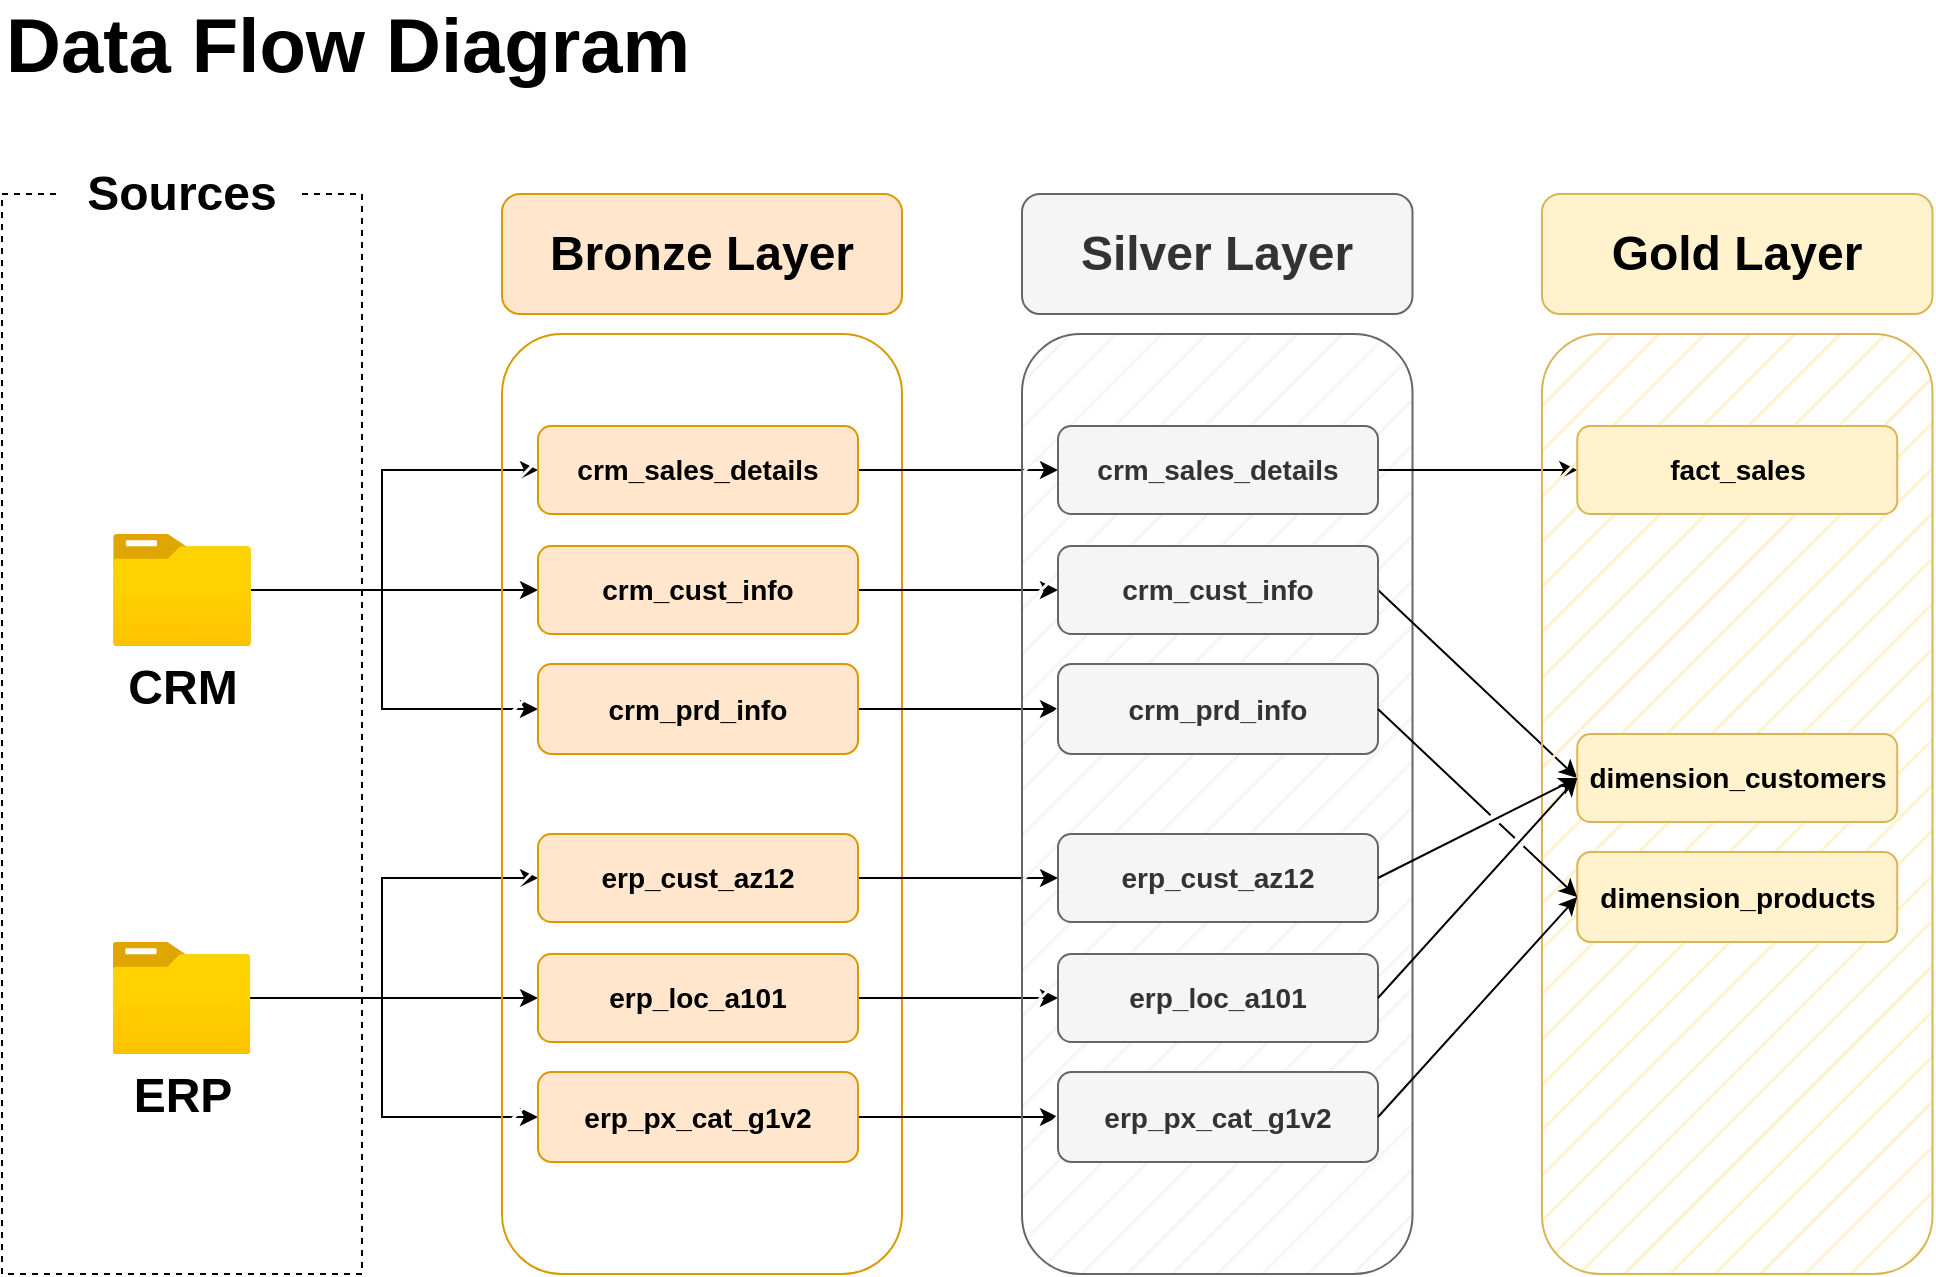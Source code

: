 <mxfile version="26.0.9">
  <diagram name="Data Flow Diagram" id="tsn20rtRuq3Z2wO6vqB2">
    <mxGraphModel dx="1363" dy="1349" grid="0" gridSize="10" guides="1" tooltips="1" connect="1" arrows="1" fold="1" page="0" pageScale="1" pageWidth="827" pageHeight="1169" math="0" shadow="0">
      <root>
        <mxCell id="0" />
        <mxCell id="1" parent="0" />
        <mxCell id="By14PTBqK2mJS9pY_BCQ-1" value="" style="rounded=0;whiteSpace=wrap;html=1;fillColor=none;dashed=1;" parent="1" vertex="1">
          <mxGeometry x="100" y="70" width="180" height="540" as="geometry" />
        </mxCell>
        <mxCell id="By14PTBqK2mJS9pY_BCQ-2" value="&lt;font style=&quot;font-size: 24px;&quot;&gt;&lt;b&gt;Sources&lt;/b&gt;&lt;/font&gt;" style="rounded=1;whiteSpace=wrap;html=1;strokeColor=none;" parent="1" vertex="1">
          <mxGeometry x="130" y="40" width="120" height="60" as="geometry" />
        </mxCell>
        <mxCell id="By14PTBqK2mJS9pY_BCQ-18" style="edgeStyle=orthogonalEdgeStyle;rounded=0;orthogonalLoop=1;jettySize=auto;html=1;entryX=0;entryY=0.5;entryDx=0;entryDy=0;" parent="1" source="By14PTBqK2mJS9pY_BCQ-3" target="By14PTBqK2mJS9pY_BCQ-10" edge="1">
          <mxGeometry relative="1" as="geometry" />
        </mxCell>
        <mxCell id="By14PTBqK2mJS9pY_BCQ-19" style="edgeStyle=orthogonalEdgeStyle;rounded=0;orthogonalLoop=1;jettySize=auto;html=1;entryX=0;entryY=0.5;entryDx=0;entryDy=0;" parent="1" source="By14PTBqK2mJS9pY_BCQ-3" target="By14PTBqK2mJS9pY_BCQ-9" edge="1">
          <mxGeometry relative="1" as="geometry">
            <Array as="points">
              <mxPoint x="290" y="268" />
              <mxPoint x="290" y="208" />
            </Array>
          </mxGeometry>
        </mxCell>
        <mxCell id="By14PTBqK2mJS9pY_BCQ-20" style="edgeStyle=orthogonalEdgeStyle;rounded=0;orthogonalLoop=1;jettySize=auto;html=1;entryX=0;entryY=0.5;entryDx=0;entryDy=0;" parent="1" source="By14PTBqK2mJS9pY_BCQ-3" target="By14PTBqK2mJS9pY_BCQ-11" edge="1">
          <mxGeometry relative="1" as="geometry">
            <Array as="points">
              <mxPoint x="290" y="268" />
              <mxPoint x="290" y="328" />
            </Array>
          </mxGeometry>
        </mxCell>
        <mxCell id="By14PTBqK2mJS9pY_BCQ-3" value="&lt;font style=&quot;font-size: 24px;&quot;&gt;&lt;b&gt;CRM&lt;/b&gt;&lt;/font&gt;" style="image;aspect=fixed;html=1;points=[];align=center;fontSize=12;image=img/lib/azure2/general/Folder_Blank.svg;" parent="1" vertex="1">
          <mxGeometry x="155.5" y="240" width="69" height="56.0" as="geometry" />
        </mxCell>
        <mxCell id="By14PTBqK2mJS9pY_BCQ-21" style="edgeStyle=orthogonalEdgeStyle;rounded=0;orthogonalLoop=1;jettySize=auto;html=1;entryX=0;entryY=0.5;entryDx=0;entryDy=0;" parent="1" source="By14PTBqK2mJS9pY_BCQ-6" target="By14PTBqK2mJS9pY_BCQ-13" edge="1">
          <mxGeometry relative="1" as="geometry" />
        </mxCell>
        <mxCell id="By14PTBqK2mJS9pY_BCQ-22" style="edgeStyle=orthogonalEdgeStyle;rounded=0;orthogonalLoop=1;jettySize=auto;html=1;entryX=0;entryY=0.5;entryDx=0;entryDy=0;" parent="1" source="By14PTBqK2mJS9pY_BCQ-6" target="By14PTBqK2mJS9pY_BCQ-12" edge="1">
          <mxGeometry relative="1" as="geometry">
            <Array as="points">
              <mxPoint x="290" y="472" />
              <mxPoint x="290" y="412" />
            </Array>
          </mxGeometry>
        </mxCell>
        <mxCell id="By14PTBqK2mJS9pY_BCQ-23" style="edgeStyle=orthogonalEdgeStyle;rounded=0;orthogonalLoop=1;jettySize=auto;html=1;entryX=0;entryY=0.5;entryDx=0;entryDy=0;" parent="1" source="By14PTBqK2mJS9pY_BCQ-6" target="By14PTBqK2mJS9pY_BCQ-14" edge="1">
          <mxGeometry relative="1" as="geometry">
            <Array as="points">
              <mxPoint x="290" y="472" />
              <mxPoint x="290" y="532" />
            </Array>
          </mxGeometry>
        </mxCell>
        <mxCell id="By14PTBqK2mJS9pY_BCQ-6" value="&lt;font style=&quot;font-size: 24px;&quot;&gt;&lt;b&gt;ERP&lt;/b&gt;&lt;/font&gt;" style="image;aspect=fixed;html=1;points=[];align=center;fontSize=12;image=img/lib/azure2/general/Folder_Blank.svg;" parent="1" vertex="1">
          <mxGeometry x="155.25" y="444" width="69" height="56.0" as="geometry" />
        </mxCell>
        <mxCell id="By14PTBqK2mJS9pY_BCQ-7" value="" style="rounded=1;whiteSpace=wrap;html=1;fillColor=default;strokeColor=#d79b00;fillStyle=hatch;" parent="1" vertex="1">
          <mxGeometry x="350" y="140" width="200" height="470" as="geometry" />
        </mxCell>
        <mxCell id="By14PTBqK2mJS9pY_BCQ-8" value="&lt;font style=&quot;font-size: 24px;&quot;&gt;&lt;b&gt;Bronze Layer&lt;/b&gt;&lt;/font&gt;" style="rounded=1;whiteSpace=wrap;html=1;fillColor=#ffe6cc;strokeColor=#d79b00;" parent="1" vertex="1">
          <mxGeometry x="350" y="70" width="200" height="60" as="geometry" />
        </mxCell>
        <mxCell id="uXVKhXvK3lmZ2qDpr9pq-9" style="edgeStyle=orthogonalEdgeStyle;rounded=0;orthogonalLoop=1;jettySize=auto;html=1;entryX=0;entryY=0.5;entryDx=0;entryDy=0;" parent="1" source="By14PTBqK2mJS9pY_BCQ-9" target="uXVKhXvK3lmZ2qDpr9pq-3" edge="1">
          <mxGeometry relative="1" as="geometry" />
        </mxCell>
        <mxCell id="By14PTBqK2mJS9pY_BCQ-9" value="&lt;font style=&quot;font-size: 14px;&quot;&gt;&lt;b style=&quot;&quot;&gt;crm_sales_details&lt;/b&gt;&lt;/font&gt;" style="rounded=1;whiteSpace=wrap;html=1;fillColor=#ffe6cc;strokeColor=#d79b00;" parent="1" vertex="1">
          <mxGeometry x="368" y="186" width="160" height="44" as="geometry" />
        </mxCell>
        <mxCell id="uXVKhXvK3lmZ2qDpr9pq-10" style="edgeStyle=orthogonalEdgeStyle;rounded=0;orthogonalLoop=1;jettySize=auto;html=1;entryX=0;entryY=0.5;entryDx=0;entryDy=0;" parent="1" source="By14PTBqK2mJS9pY_BCQ-10" target="uXVKhXvK3lmZ2qDpr9pq-4" edge="1">
          <mxGeometry relative="1" as="geometry" />
        </mxCell>
        <mxCell id="By14PTBqK2mJS9pY_BCQ-10" value="&lt;font style=&quot;font-size: 14px;&quot;&gt;&lt;b style=&quot;&quot;&gt;crm_cust_info&lt;/b&gt;&lt;/font&gt;" style="rounded=1;whiteSpace=wrap;html=1;fillColor=#ffe6cc;strokeColor=#d79b00;" parent="1" vertex="1">
          <mxGeometry x="368" y="246" width="160" height="44" as="geometry" />
        </mxCell>
        <mxCell id="uXVKhXvK3lmZ2qDpr9pq-11" style="edgeStyle=orthogonalEdgeStyle;rounded=0;orthogonalLoop=1;jettySize=auto;html=1;entryX=0;entryY=0.5;entryDx=0;entryDy=0;" parent="1" source="By14PTBqK2mJS9pY_BCQ-11" target="uXVKhXvK3lmZ2qDpr9pq-5" edge="1">
          <mxGeometry relative="1" as="geometry" />
        </mxCell>
        <mxCell id="By14PTBqK2mJS9pY_BCQ-11" value="&lt;font style=&quot;font-size: 14px;&quot;&gt;&lt;b style=&quot;&quot;&gt;crm_prd_info&lt;/b&gt;&lt;/font&gt;" style="rounded=1;whiteSpace=wrap;html=1;fillColor=#ffe6cc;strokeColor=#d79b00;" parent="1" vertex="1">
          <mxGeometry x="368" y="305" width="160" height="45" as="geometry" />
        </mxCell>
        <mxCell id="uXVKhXvK3lmZ2qDpr9pq-12" style="edgeStyle=orthogonalEdgeStyle;rounded=0;orthogonalLoop=1;jettySize=auto;html=1;entryX=0;entryY=0.5;entryDx=0;entryDy=0;" parent="1" source="By14PTBqK2mJS9pY_BCQ-12" target="uXVKhXvK3lmZ2qDpr9pq-6" edge="1">
          <mxGeometry relative="1" as="geometry" />
        </mxCell>
        <mxCell id="By14PTBqK2mJS9pY_BCQ-12" value="&lt;font style=&quot;font-size: 14px;&quot;&gt;&lt;b style=&quot;&quot;&gt;erp_cust_az12&lt;/b&gt;&lt;/font&gt;" style="rounded=1;whiteSpace=wrap;html=1;fillColor=#ffe6cc;strokeColor=#d79b00;" parent="1" vertex="1">
          <mxGeometry x="368" y="390" width="160" height="44" as="geometry" />
        </mxCell>
        <mxCell id="uXVKhXvK3lmZ2qDpr9pq-13" style="edgeStyle=orthogonalEdgeStyle;rounded=0;orthogonalLoop=1;jettySize=auto;html=1;entryX=0;entryY=0.5;entryDx=0;entryDy=0;" parent="1" source="By14PTBqK2mJS9pY_BCQ-13" target="uXVKhXvK3lmZ2qDpr9pq-7" edge="1">
          <mxGeometry relative="1" as="geometry" />
        </mxCell>
        <mxCell id="By14PTBqK2mJS9pY_BCQ-13" value="&lt;font style=&quot;font-size: 14px;&quot;&gt;&lt;b style=&quot;&quot;&gt;erp_loc_a101&lt;/b&gt;&lt;/font&gt;" style="rounded=1;whiteSpace=wrap;html=1;fillColor=#ffe6cc;strokeColor=#d79b00;" parent="1" vertex="1">
          <mxGeometry x="368" y="450" width="160" height="44" as="geometry" />
        </mxCell>
        <mxCell id="uXVKhXvK3lmZ2qDpr9pq-14" style="edgeStyle=orthogonalEdgeStyle;rounded=0;orthogonalLoop=1;jettySize=auto;html=1;entryX=0;entryY=0.5;entryDx=0;entryDy=0;" parent="1" source="By14PTBqK2mJS9pY_BCQ-14" target="uXVKhXvK3lmZ2qDpr9pq-8" edge="1">
          <mxGeometry relative="1" as="geometry" />
        </mxCell>
        <mxCell id="By14PTBqK2mJS9pY_BCQ-14" value="&lt;font style=&quot;font-size: 14px;&quot;&gt;&lt;b style=&quot;&quot;&gt;erp_px_cat_g1v2&lt;/b&gt;&lt;/font&gt;" style="rounded=1;whiteSpace=wrap;html=1;fillColor=#ffe6cc;strokeColor=#d79b00;" parent="1" vertex="1">
          <mxGeometry x="368" y="509" width="160" height="45" as="geometry" />
        </mxCell>
        <mxCell id="By14PTBqK2mJS9pY_BCQ-24" value="&lt;font style=&quot;font-size: 38px;&quot;&gt;&lt;b style=&quot;&quot;&gt;Data Flow Diagram&lt;/b&gt;&lt;/font&gt;" style="text;html=1;align=left;verticalAlign=middle;whiteSpace=wrap;rounded=0;" parent="1" vertex="1">
          <mxGeometry x="100" y="-19" width="444.75" height="30" as="geometry" />
        </mxCell>
        <mxCell id="uXVKhXvK3lmZ2qDpr9pq-1" value="" style="rounded=1;whiteSpace=wrap;html=1;fillColor=#f5f5f5;strokeColor=#666666;fillStyle=hatch;fontColor=#333333;" parent="1" vertex="1">
          <mxGeometry x="610" y="140" width="195.25" height="470" as="geometry" />
        </mxCell>
        <mxCell id="uXVKhXvK3lmZ2qDpr9pq-2" value="&lt;font style=&quot;font-size: 24px;&quot;&gt;&lt;b&gt;Silver Layer&lt;/b&gt;&lt;/font&gt;" style="rounded=1;whiteSpace=wrap;html=1;fillColor=#f5f5f5;strokeColor=#666666;fontColor=#333333;" parent="1" vertex="1">
          <mxGeometry x="610" y="70" width="195.25" height="60" as="geometry" />
        </mxCell>
        <mxCell id="xW62JJWEFytMNbHUo4-5-9" style="edgeStyle=orthogonalEdgeStyle;rounded=0;orthogonalLoop=1;jettySize=auto;html=1;" parent="1" source="uXVKhXvK3lmZ2qDpr9pq-3" target="xW62JJWEFytMNbHUo4-5-3" edge="1">
          <mxGeometry relative="1" as="geometry" />
        </mxCell>
        <mxCell id="uXVKhXvK3lmZ2qDpr9pq-3" value="&lt;font style=&quot;font-size: 14px;&quot;&gt;&lt;b style=&quot;&quot;&gt;crm_sales_details&lt;/b&gt;&lt;/font&gt;" style="rounded=1;whiteSpace=wrap;html=1;fillColor=#f5f5f5;strokeColor=#666666;fontColor=#333333;" parent="1" vertex="1">
          <mxGeometry x="628" y="186" width="160" height="44" as="geometry" />
        </mxCell>
        <mxCell id="xW62JJWEFytMNbHUo4-5-10" style="rounded=0;orthogonalLoop=1;jettySize=auto;html=1;entryX=0;entryY=0.5;entryDx=0;entryDy=0;exitX=1;exitY=0.5;exitDx=0;exitDy=0;jumpStyle=gap;" parent="1" source="uXVKhXvK3lmZ2qDpr9pq-4" target="xW62JJWEFytMNbHUo4-5-4" edge="1">
          <mxGeometry relative="1" as="geometry" />
        </mxCell>
        <mxCell id="uXVKhXvK3lmZ2qDpr9pq-4" value="&lt;font style=&quot;font-size: 14px;&quot;&gt;&lt;b style=&quot;&quot;&gt;crm_cust_info&lt;/b&gt;&lt;/font&gt;" style="rounded=1;whiteSpace=wrap;html=1;fillColor=#f5f5f5;strokeColor=#666666;fontColor=#333333;" parent="1" vertex="1">
          <mxGeometry x="628" y="246" width="160" height="44" as="geometry" />
        </mxCell>
        <mxCell id="uXVKhXvK3lmZ2qDpr9pq-5" value="&lt;font style=&quot;font-size: 14px;&quot;&gt;&lt;b style=&quot;&quot;&gt;crm_prd_info&lt;/b&gt;&lt;/font&gt;" style="rounded=1;whiteSpace=wrap;html=1;fillColor=#f5f5f5;strokeColor=#666666;fontColor=#333333;" parent="1" vertex="1">
          <mxGeometry x="628" y="305" width="160" height="45" as="geometry" />
        </mxCell>
        <mxCell id="uXVKhXvK3lmZ2qDpr9pq-6" value="&lt;font style=&quot;font-size: 14px;&quot;&gt;&lt;b style=&quot;&quot;&gt;erp_cust_az12&lt;/b&gt;&lt;/font&gt;" style="rounded=1;whiteSpace=wrap;html=1;fillColor=#f5f5f5;strokeColor=#666666;fontColor=#333333;" parent="1" vertex="1">
          <mxGeometry x="628" y="390" width="160" height="44" as="geometry" />
        </mxCell>
        <mxCell id="uXVKhXvK3lmZ2qDpr9pq-7" value="&lt;font style=&quot;font-size: 14px;&quot;&gt;&lt;b style=&quot;&quot;&gt;erp_loc_a101&lt;/b&gt;&lt;/font&gt;" style="rounded=1;whiteSpace=wrap;html=1;fillColor=#f5f5f5;strokeColor=#666666;fontColor=#333333;" parent="1" vertex="1">
          <mxGeometry x="628" y="450" width="160" height="44" as="geometry" />
        </mxCell>
        <mxCell id="uXVKhXvK3lmZ2qDpr9pq-8" value="&lt;font style=&quot;font-size: 14px;&quot;&gt;&lt;b style=&quot;&quot;&gt;erp_px_cat_g1v2&lt;/b&gt;&lt;/font&gt;" style="rounded=1;whiteSpace=wrap;html=1;fillColor=#f5f5f5;strokeColor=#666666;fontColor=#333333;" parent="1" vertex="1">
          <mxGeometry x="628" y="509" width="160" height="45" as="geometry" />
        </mxCell>
        <mxCell id="xW62JJWEFytMNbHUo4-5-1" value="" style="rounded=1;whiteSpace=wrap;html=1;fillColor=#fff2cc;strokeColor=#d6b656;fillStyle=hatch;" parent="1" vertex="1">
          <mxGeometry x="870" y="140" width="195.25" height="470" as="geometry" />
        </mxCell>
        <mxCell id="xW62JJWEFytMNbHUo4-5-2" value="&lt;font style=&quot;font-size: 24px;&quot;&gt;&lt;b&gt;Gold Layer&lt;/b&gt;&lt;/font&gt;" style="rounded=1;whiteSpace=wrap;html=1;fillColor=#fff2cc;strokeColor=#d6b656;" parent="1" vertex="1">
          <mxGeometry x="870" y="70" width="195.25" height="60" as="geometry" />
        </mxCell>
        <mxCell id="xW62JJWEFytMNbHUo4-5-3" value="&lt;font style=&quot;font-size: 14px;&quot;&gt;&lt;b style=&quot;&quot;&gt;fact_sales&lt;/b&gt;&lt;/font&gt;" style="rounded=1;whiteSpace=wrap;html=1;fillColor=#fff2cc;strokeColor=#d6b656;" parent="1" vertex="1">
          <mxGeometry x="887.63" y="186" width="160" height="44" as="geometry" />
        </mxCell>
        <mxCell id="xW62JJWEFytMNbHUo4-5-4" value="&lt;font style=&quot;font-size: 14px;&quot;&gt;&lt;b style=&quot;&quot;&gt;dimension_customers&lt;/b&gt;&lt;/font&gt;" style="rounded=1;whiteSpace=wrap;html=1;fillColor=#fff2cc;strokeColor=#d6b656;" parent="1" vertex="1">
          <mxGeometry x="887.63" y="340" width="160" height="44" as="geometry" />
        </mxCell>
        <mxCell id="xW62JJWEFytMNbHUo4-5-5" value="&lt;font style=&quot;font-size: 14px;&quot;&gt;&lt;b style=&quot;&quot;&gt;dimension_products&lt;/b&gt;&lt;/font&gt;" style="rounded=1;whiteSpace=wrap;html=1;fillColor=#fff2cc;strokeColor=#d6b656;" parent="1" vertex="1">
          <mxGeometry x="887.63" y="399" width="160" height="45" as="geometry" />
        </mxCell>
        <mxCell id="xW62JJWEFytMNbHUo4-5-12" style="rounded=0;orthogonalLoop=1;jettySize=auto;html=1;entryX=0;entryY=0.5;entryDx=0;entryDy=0;exitX=1;exitY=0.5;exitDx=0;exitDy=0;jumpStyle=gap;" parent="1" source="uXVKhXvK3lmZ2qDpr9pq-6" target="xW62JJWEFytMNbHUo4-5-4" edge="1">
          <mxGeometry relative="1" as="geometry">
            <mxPoint x="798" y="278" as="sourcePoint" />
            <mxPoint x="898" y="372" as="targetPoint" />
          </mxGeometry>
        </mxCell>
        <mxCell id="xW62JJWEFytMNbHUo4-5-13" style="rounded=0;orthogonalLoop=1;jettySize=auto;html=1;entryX=0;entryY=0.5;entryDx=0;entryDy=0;exitX=1;exitY=0.5;exitDx=0;exitDy=0;jumpStyle=gap;" parent="1" source="uXVKhXvK3lmZ2qDpr9pq-7" target="xW62JJWEFytMNbHUo4-5-4" edge="1">
          <mxGeometry relative="1" as="geometry">
            <mxPoint x="798" y="422" as="sourcePoint" />
            <mxPoint x="898" y="372" as="targetPoint" />
          </mxGeometry>
        </mxCell>
        <mxCell id="xW62JJWEFytMNbHUo4-5-14" style="rounded=0;orthogonalLoop=1;jettySize=auto;html=1;entryX=0;entryY=0.5;entryDx=0;entryDy=0;exitX=1;exitY=0.5;exitDx=0;exitDy=0;jumpStyle=gap;" parent="1" source="uXVKhXvK3lmZ2qDpr9pq-8" target="xW62JJWEFytMNbHUo4-5-5" edge="1">
          <mxGeometry relative="1" as="geometry">
            <mxPoint x="808" y="432" as="sourcePoint" />
            <mxPoint x="908" y="382" as="targetPoint" />
          </mxGeometry>
        </mxCell>
        <mxCell id="xW62JJWEFytMNbHUo4-5-15" style="rounded=0;orthogonalLoop=1;jettySize=auto;html=1;entryX=0;entryY=0.5;entryDx=0;entryDy=0;exitX=1;exitY=0.5;exitDx=0;exitDy=0;jumpStyle=gap;" parent="1" source="uXVKhXvK3lmZ2qDpr9pq-5" target="xW62JJWEFytMNbHUo4-5-5" edge="1">
          <mxGeometry relative="1" as="geometry">
            <mxPoint x="818" y="442" as="sourcePoint" />
            <mxPoint x="918" y="392" as="targetPoint" />
          </mxGeometry>
        </mxCell>
      </root>
    </mxGraphModel>
  </diagram>
</mxfile>

